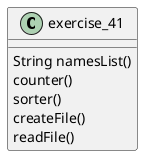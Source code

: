 @startuml

class exercise_41


class exercise_41 {

String namesList()
counter()
sorter()
createFile()
readFile()

}

@enduml
